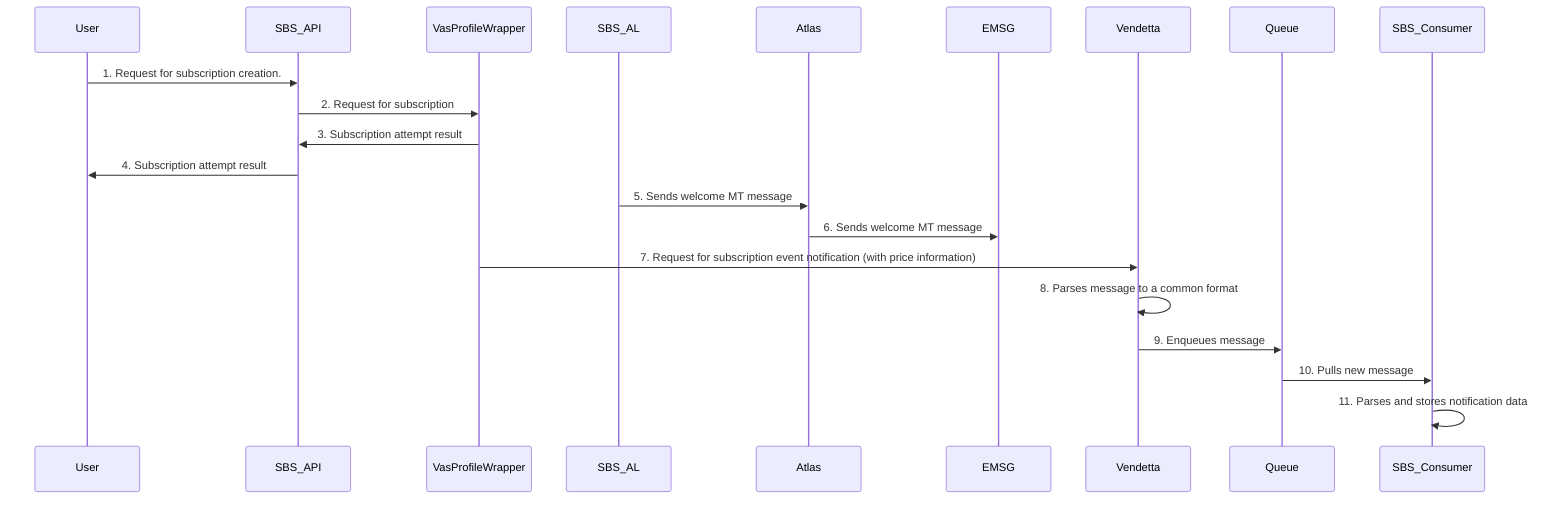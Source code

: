 sequenceDiagram
    User ->> SBS_API: 1. Request for subscription creation.
    SBS_API ->> VasProfileWrapper: 2. Request for subscription
    VasProfileWrapper ->> SBS_API: 3. Subscription attempt result
    SBS_API ->> User: 4. Subscription attempt result

    SBS_AL ->> Atlas: 5. Sends welcome MT message
    Atlas ->> EMSG: 6. Sends welcome MT message

    VasProfileWrapper ->> Vendetta: 7. Request for subscription event notification (with price information)
    Vendetta ->> Vendetta: 8. Parses message to a common format
    Vendetta ->> Queue: 9. Enqueues message
    Queue ->> SBS_Consumer: 10. Pulls new message
    SBS_Consumer ->> SBS_Consumer: 11. Parses and stores notification data